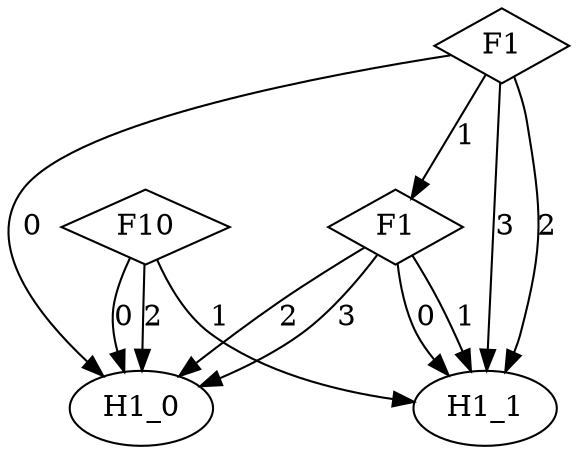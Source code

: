 digraph {
node [label=H1_0,style=""] H1_0
node [label=H1_0,style=""] H1_0
node [label=H1_1,style=""] H1_1
node [label=H1_1,style=""] H1_1
node [label=H1_0,style=""] H1_0
node [label=H1_1,style=""] H1_1
node [label=H1_0,style=""] H1_0
node [label=H1_1,style=""] H1_1
node [label=H1_1,style=""] H1_1
node [label=H1_0,style=""] H1_0
node [label=F1,shape="diamond",style=""] 2
node [label=F10,shape="diamond",style=""] 1
node [label=F1,shape="diamond",style=""] 0

2 -> H1_0 [label="3"]
2 -> H1_0 [label="2"]
2 -> H1_1 [label="1"]
2 -> H1_1 [label="0"]
1 -> H1_0 [label="2"]
1 -> H1_1 [label="1"]
1 -> H1_0 [label="0"]
0 -> H1_1 [label="3"]
0 -> H1_1 [label="2"]
0 -> 2 [label="1"]
0 -> H1_0 [label="0"]
}